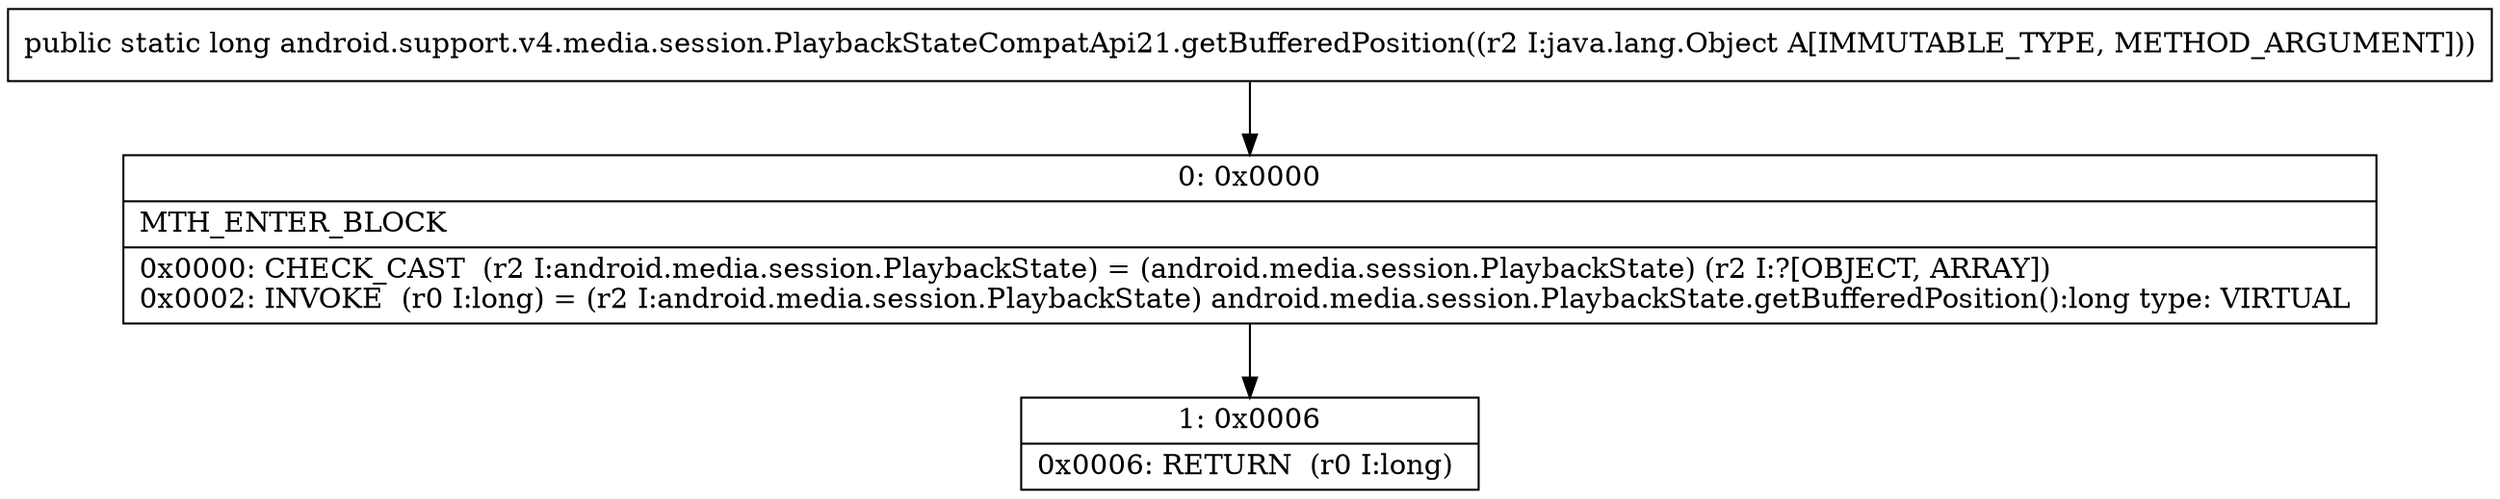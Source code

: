 digraph "CFG forandroid.support.v4.media.session.PlaybackStateCompatApi21.getBufferedPosition(Ljava\/lang\/Object;)J" {
Node_0 [shape=record,label="{0\:\ 0x0000|MTH_ENTER_BLOCK\l|0x0000: CHECK_CAST  (r2 I:android.media.session.PlaybackState) = (android.media.session.PlaybackState) (r2 I:?[OBJECT, ARRAY]) \l0x0002: INVOKE  (r0 I:long) = (r2 I:android.media.session.PlaybackState) android.media.session.PlaybackState.getBufferedPosition():long type: VIRTUAL \l}"];
Node_1 [shape=record,label="{1\:\ 0x0006|0x0006: RETURN  (r0 I:long) \l}"];
MethodNode[shape=record,label="{public static long android.support.v4.media.session.PlaybackStateCompatApi21.getBufferedPosition((r2 I:java.lang.Object A[IMMUTABLE_TYPE, METHOD_ARGUMENT])) }"];
MethodNode -> Node_0;
Node_0 -> Node_1;
}

